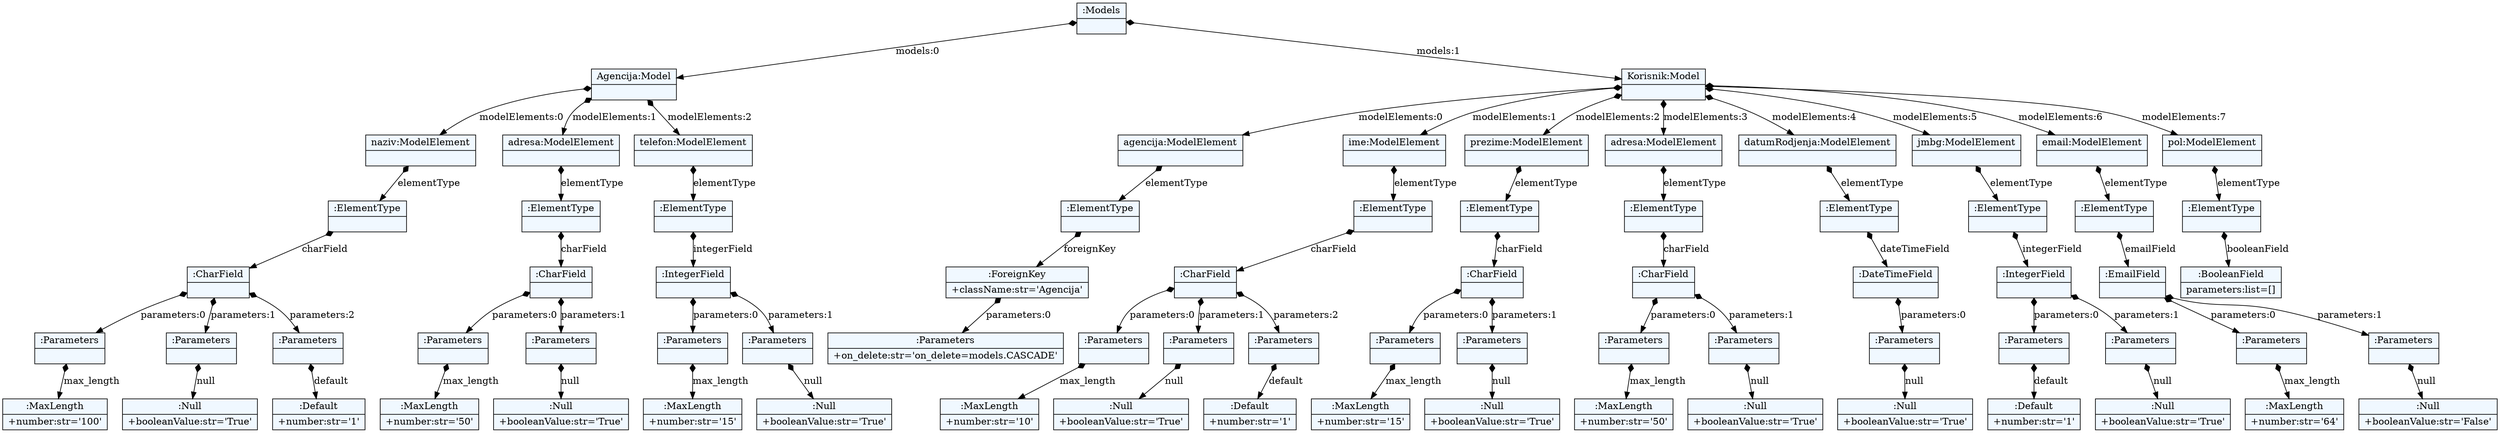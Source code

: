 
    digraph xtext {
    fontname = "Bitstream Vera Sans"
    fontsize = 8
    node[
        shape=record,
        style=filled,
        fillcolor=aliceblue
    ]
    nodesep = 0.3
    edge[dir=black,arrowtail=empty]


2858446072408 -> 2858446072744 [label="models:0" arrowtail=diamond dir=both]
2858446072744 -> 2858446103384 [label="modelElements:0" arrowtail=diamond dir=both]
2858446103384 -> 2858446103048 [label="elementType" arrowtail=diamond dir=both]
2858446103048 -> 2858446103440 [label="charField" arrowtail=diamond dir=both]
2858446103440 -> 2858446103664 [label="parameters:0" arrowtail=diamond dir=both]
2858446103664 -> 2858446103776 [label="max_length" arrowtail=diamond dir=both]
2858446103776[label="{:MaxLength|+number:str='100'\l}"]
2858446103664[label="{:Parameters|}"]
2858446103440 -> 2858446103720 [label="parameters:1" arrowtail=diamond dir=both]
2858446103720 -> 2858446103888 [label="null" arrowtail=diamond dir=both]
2858446103888[label="{:Null|+booleanValue:str='True'\l}"]
2858446103720[label="{:Parameters|}"]
2858446103440 -> 2858446103832 [label="parameters:2" arrowtail=diamond dir=both]
2858446103832 -> 2858446103944 [label="default" arrowtail=diamond dir=both]
2858446103944[label="{:Default|+number:str='1'\l}"]
2858446103832[label="{:Parameters|}"]
2858446103440[label="{:CharField|}"]
2858446103048[label="{:ElementType|}"]
2858446103384[label="{naziv:ModelElement|}"]
2858446072744 -> 2858445952784 [label="modelElements:1" arrowtail=diamond dir=both]
2858445952784 -> 2858446103104 [label="elementType" arrowtail=diamond dir=both]
2858446103104 -> 2858446103552 [label="charField" arrowtail=diamond dir=both]
2858446103552 -> 2858446104056 [label="parameters:0" arrowtail=diamond dir=both]
2858446104056 -> 2858446104168 [label="max_length" arrowtail=diamond dir=both]
2858446104168[label="{:MaxLength|+number:str='50'\l}"]
2858446104056[label="{:Parameters|}"]
2858446103552 -> 2858446104224 [label="parameters:1" arrowtail=diamond dir=both]
2858446104224 -> 2858446104336 [label="null" arrowtail=diamond dir=both]
2858446104336[label="{:Null|+booleanValue:str='True'\l}"]
2858446104224[label="{:Parameters|}"]
2858446103552[label="{:CharField|}"]
2858446103104[label="{:ElementType|}"]
2858445952784[label="{adresa:ModelElement|}"]
2858446072744 -> 2858446102936 [label="modelElements:2" arrowtail=diamond dir=both]
2858446102936 -> 2858446103608 [label="elementType" arrowtail=diamond dir=both]
2858446103608 -> 2858446104112 [label="integerField" arrowtail=diamond dir=both]
2858446104112 -> 2858446104560 [label="parameters:0" arrowtail=diamond dir=both]
2858446104560 -> 2858446104616 [label="max_length" arrowtail=diamond dir=both]
2858446104616[label="{:MaxLength|+number:str='15'\l}"]
2858446104560[label="{:Parameters|}"]
2858446104112 -> 2858446104504 [label="parameters:1" arrowtail=diamond dir=both]
2858446104504 -> 2858446104728 [label="null" arrowtail=diamond dir=both]
2858446104728[label="{:Null|+booleanValue:str='True'\l}"]
2858446104504[label="{:Parameters|}"]
2858446104112[label="{:IntegerField|}"]
2858446103608[label="{:ElementType|}"]
2858446102936[label="{telefon:ModelElement|}"]
2858446072744[label="{Agencija:Model|}"]
2858446072408 -> 2858446103328 [label="models:1" arrowtail=diamond dir=both]
2858446103328 -> 2858446102992 [label="modelElements:0" arrowtail=diamond dir=both]
2858446102992 -> 2858446104448 [label="elementType" arrowtail=diamond dir=both]
2858446104448 -> 2858446104672 [label="foreignKey" arrowtail=diamond dir=both]
2858446104672 -> 2858446104952 [label="parameters:0" arrowtail=diamond dir=both]
2858446104952[label="{:Parameters|+on_delete:str='on_delete=models.CASCADE'\l}"]
2858446104672[label="{:ForeignKey|+className:str='Agencija'\l}"]
2858446104448[label="{:ElementType|}"]
2858446102992[label="{agencija:ModelElement|}"]
2858446103328 -> 2858446104000 [label="modelElements:1" arrowtail=diamond dir=both]
2858446104000 -> 2858446104840 [label="elementType" arrowtail=diamond dir=both]
2858446104840 -> 2858446104896 [label="charField" arrowtail=diamond dir=both]
2858446104896 -> 2858446105176 [label="parameters:0" arrowtail=diamond dir=both]
2858446105176 -> 2858446105288 [label="max_length" arrowtail=diamond dir=both]
2858446105288[label="{:MaxLength|+number:str='10'\l}"]
2858446105176[label="{:Parameters|}"]
2858446104896 -> 2858446105232 [label="parameters:1" arrowtail=diamond dir=both]
2858446105232 -> 2858446105400 [label="null" arrowtail=diamond dir=both]
2858446105400[label="{:Null|+booleanValue:str='True'\l}"]
2858446105232[label="{:Parameters|}"]
2858446104896 -> 2858446105344 [label="parameters:2" arrowtail=diamond dir=both]
2858446105344 -> 2858446105456 [label="default" arrowtail=diamond dir=both]
2858446105456[label="{:Default|+number:str='1'\l}"]
2858446105344[label="{:Parameters|}"]
2858446104896[label="{:CharField|}"]
2858446104840[label="{:ElementType|}"]
2858446104000[label="{ime:ModelElement|}"]
2858446103328 -> 2858446104280 [label="modelElements:2" arrowtail=diamond dir=both]
2858446104280 -> 2858446105008 [label="elementType" arrowtail=diamond dir=both]
2858446105008 -> 2858446105064 [label="charField" arrowtail=diamond dir=both]
2858446105064 -> 2858446105736 [label="parameters:0" arrowtail=diamond dir=both]
2858446105736 -> 2858446105792 [label="max_length" arrowtail=diamond dir=both]
2858446105792[label="{:MaxLength|+number:str='15'\l}"]
2858446105736[label="{:Parameters|}"]
2858446105064 -> 2858446105680 [label="parameters:1" arrowtail=diamond dir=both]
2858446105680 -> 2858446105904 [label="null" arrowtail=diamond dir=both]
2858446105904[label="{:Null|+booleanValue:str='True'\l}"]
2858446105680[label="{:Parameters|}"]
2858446105064[label="{:CharField|}"]
2858446105008[label="{:ElementType|}"]
2858446104280[label="{prezime:ModelElement|}"]
2858446103328 -> 2858446104392 [label="modelElements:3" arrowtail=diamond dir=both]
2858446104392 -> 2858446105512 [label="elementType" arrowtail=diamond dir=both]
2858446105512 -> 2858446105568 [label="charField" arrowtail=diamond dir=both]
2858446105568 -> 2858446106128 [label="parameters:0" arrowtail=diamond dir=both]
2858446106128 -> 2858446106184 [label="max_length" arrowtail=diamond dir=both]
2858446106184[label="{:MaxLength|+number:str='50'\l}"]
2858446106128[label="{:Parameters|}"]
2858446105568 -> 2858446106072 [label="parameters:1" arrowtail=diamond dir=both]
2858446106072 -> 2858446106296 [label="null" arrowtail=diamond dir=both]
2858446106296[label="{:Null|+booleanValue:str='True'\l}"]
2858446106072[label="{:Parameters|}"]
2858446105568[label="{:CharField|}"]
2858446105512[label="{:ElementType|}"]
2858446104392[label="{adresa:ModelElement|}"]
2858446103328 -> 2858446104784 [label="modelElements:4" arrowtail=diamond dir=both]
2858446104784 -> 2858446105848 [label="elementType" arrowtail=diamond dir=both]
2858446105848 -> 2858446105960 [label="dateTimeField" arrowtail=diamond dir=both]
2858446105960 -> 2858446106520 [label="parameters:0" arrowtail=diamond dir=both]
2858446106520 -> 2858446106576 [label="null" arrowtail=diamond dir=both]
2858446106576[label="{:Null|+booleanValue:str='True'\l}"]
2858446106520[label="{:Parameters|}"]
2858446105960[label="{:DateTimeField|}"]
2858446105848[label="{:ElementType|}"]
2858446104784[label="{datumRodjenja:ModelElement|}"]
2858446103328 -> 2858446105120 [label="modelElements:5" arrowtail=diamond dir=both]
2858446105120 -> 2858446106240 [label="elementType" arrowtail=diamond dir=both]
2858446106240 -> 2858446106352 [label="integerField" arrowtail=diamond dir=both]
2858446106352 -> 2858446143728 [label="parameters:0" arrowtail=diamond dir=both]
2858446143728 -> 2858446143784 [label="default" arrowtail=diamond dir=both]
2858446143784[label="{:Default|+number:str='1'\l}"]
2858446143728[label="{:Parameters|}"]
2858446106352 -> 2858446143672 [label="parameters:1" arrowtail=diamond dir=both]
2858446143672 -> 2858446143896 [label="null" arrowtail=diamond dir=both]
2858446143896[label="{:Null|+booleanValue:str='True'\l}"]
2858446143672[label="{:Parameters|}"]
2858446106352[label="{:IntegerField|}"]
2858446106240[label="{:ElementType|}"]
2858446105120[label="{jmbg:ModelElement|}"]
2858446103328 -> 2858446105624 [label="modelElements:6" arrowtail=diamond dir=both]
2858446105624 -> 2858446106464 [label="elementType" arrowtail=diamond dir=both]
2858446106464 -> 2858446143616 [label="emailField" arrowtail=diamond dir=both]
2858446143616 -> 2858446144120 [label="parameters:0" arrowtail=diamond dir=both]
2858446144120 -> 2858446144176 [label="max_length" arrowtail=diamond dir=both]
2858446144176[label="{:MaxLength|+number:str='64'\l}"]
2858446144120[label="{:Parameters|}"]
2858446143616 -> 2858446144064 [label="parameters:1" arrowtail=diamond dir=both]
2858446144064 -> 2858446144288 [label="null" arrowtail=diamond dir=both]
2858446144288[label="{:Null|+booleanValue:str='False'\l}"]
2858446144064[label="{:Parameters|}"]
2858446143616[label="{:EmailField|}"]
2858446106464[label="{:ElementType|}"]
2858446105624[label="{email:ModelElement|}"]
2858446103328 -> 2858446106016 [label="modelElements:7" arrowtail=diamond dir=both]
2858446106016 -> 2858446143840 [label="elementType" arrowtail=diamond dir=both]
2858446143840 -> 2858446143952 [label="booleanField" arrowtail=diamond dir=both]
2858446143952[label="{:BooleanField|parameters:list=[]\l}"]
2858446143840[label="{:ElementType|}"]
2858446106016[label="{pol:ModelElement|}"]
2858446103328[label="{Korisnik:Model|}"]
2858446072408[label="{:Models|}"]

}
